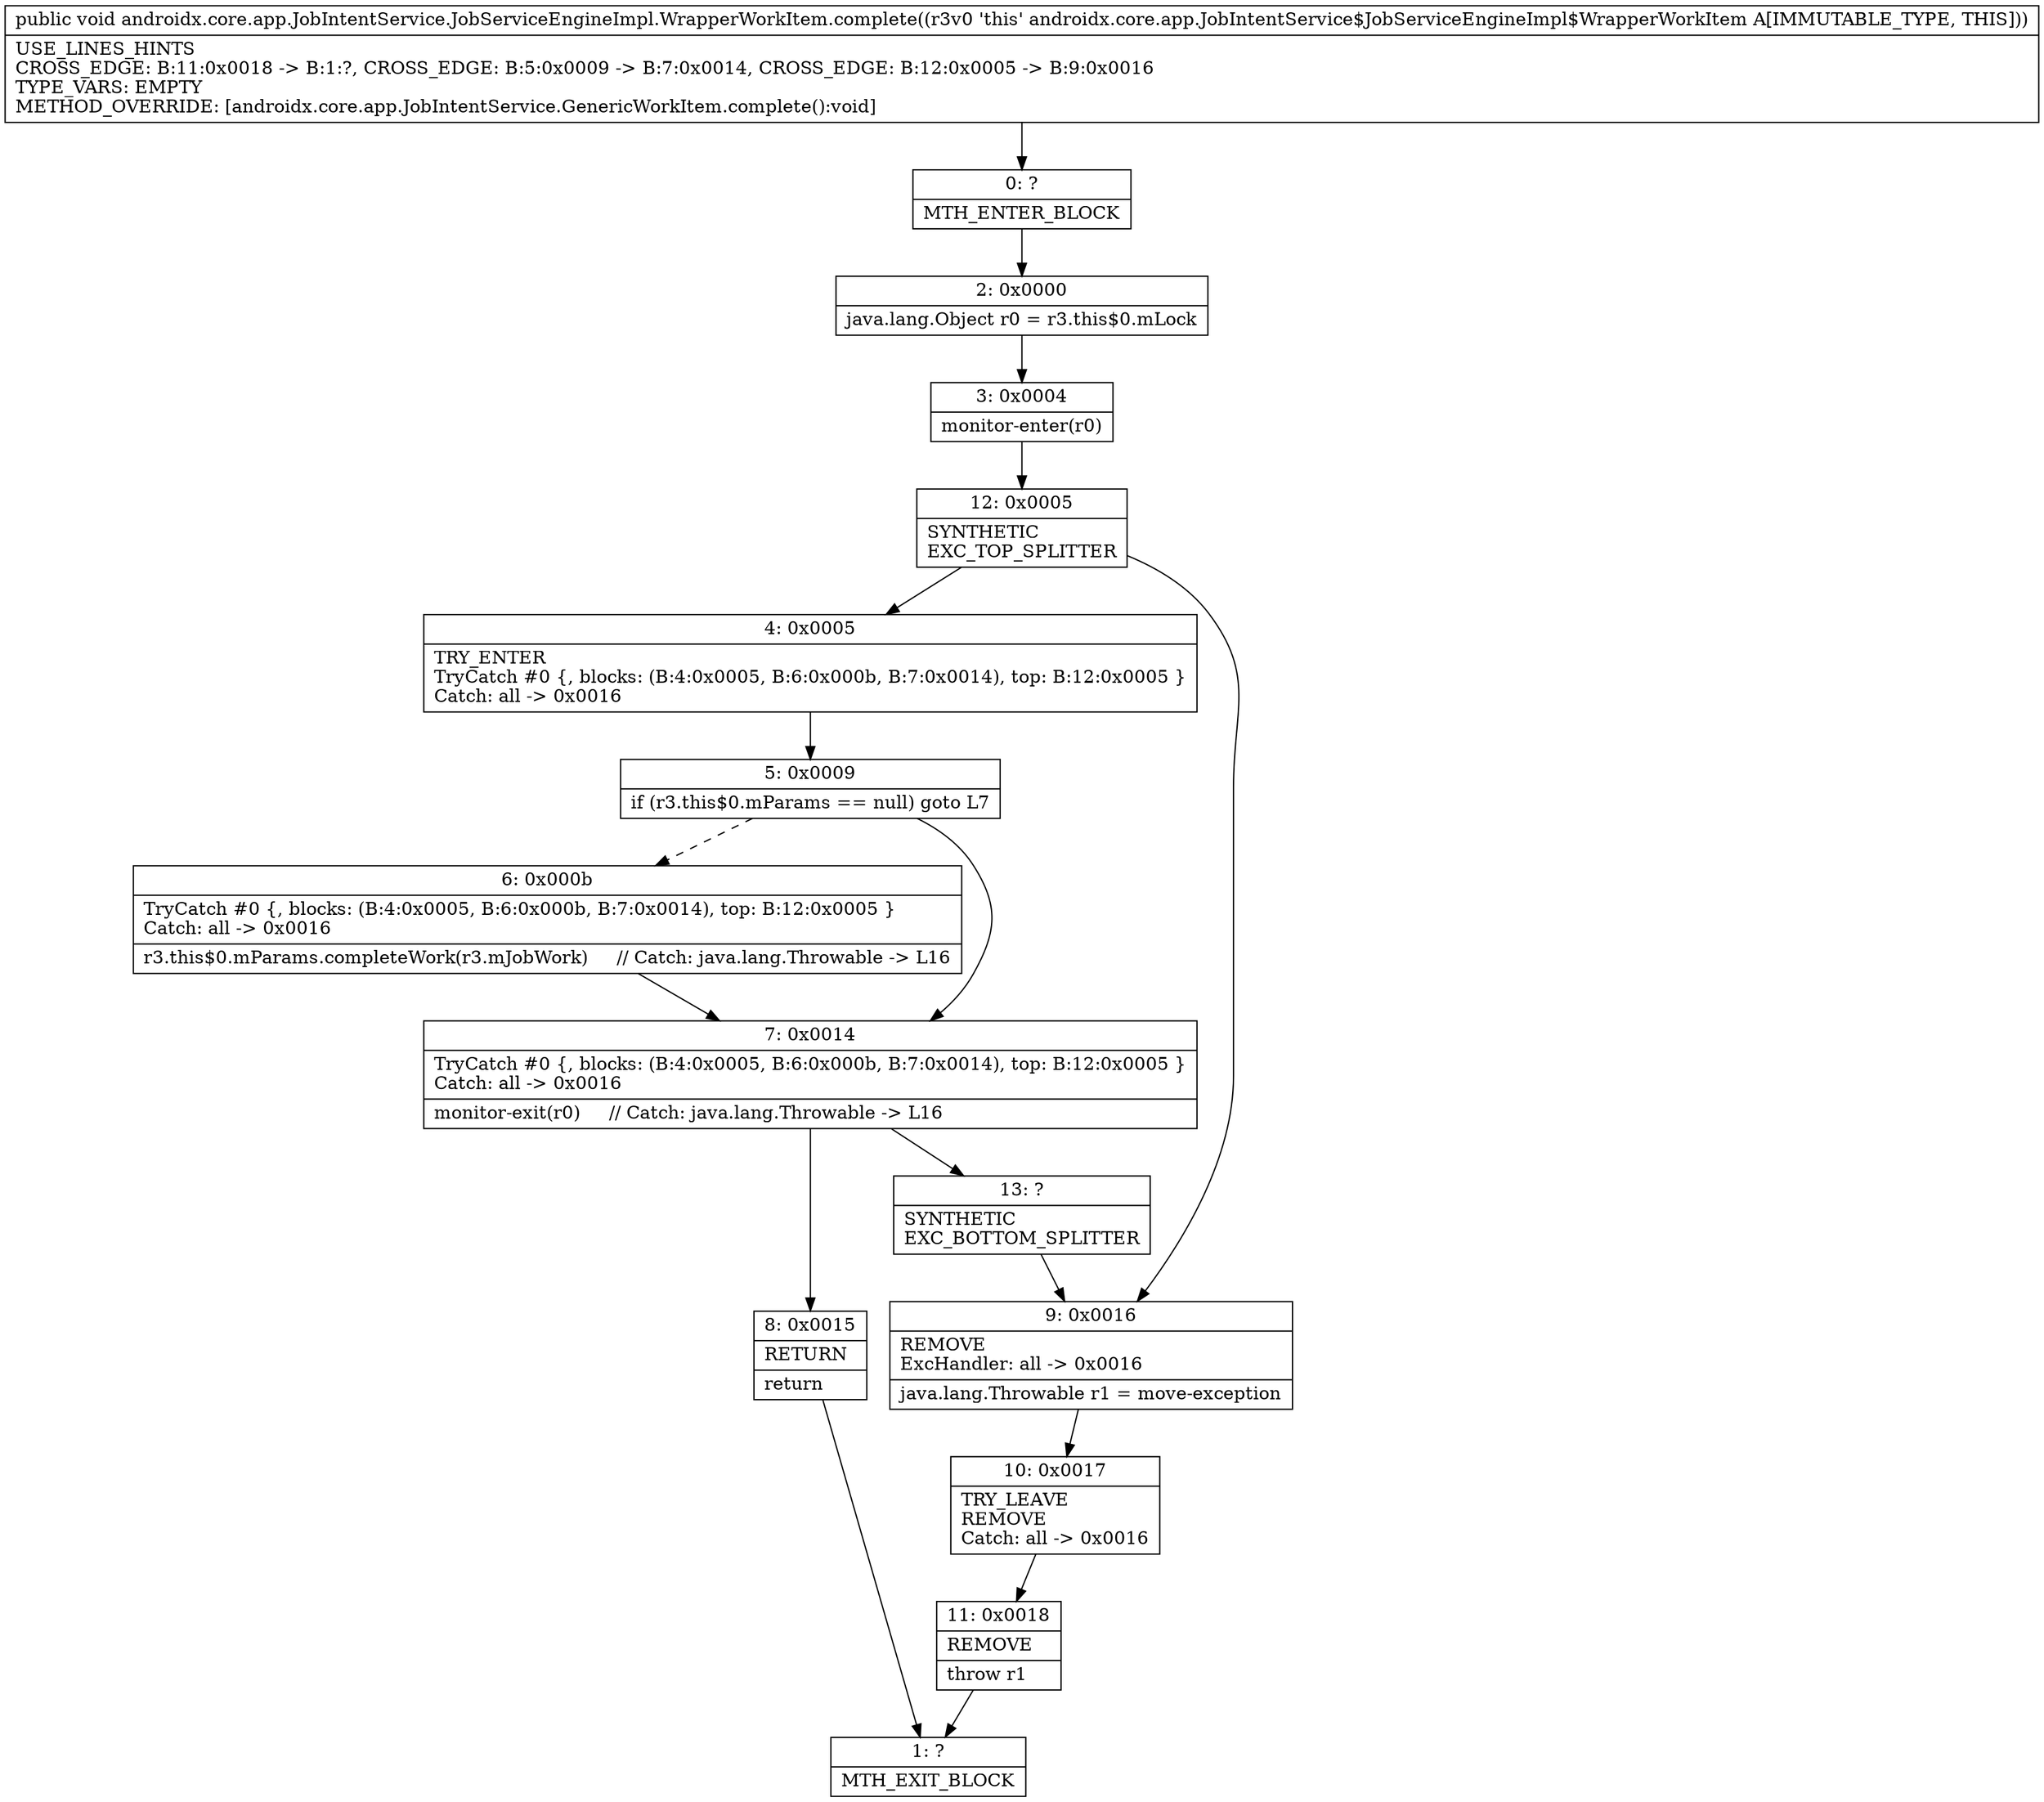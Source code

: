 digraph "CFG forandroidx.core.app.JobIntentService.JobServiceEngineImpl.WrapperWorkItem.complete()V" {
Node_0 [shape=record,label="{0\:\ ?|MTH_ENTER_BLOCK\l}"];
Node_2 [shape=record,label="{2\:\ 0x0000|java.lang.Object r0 = r3.this$0.mLock\l}"];
Node_3 [shape=record,label="{3\:\ 0x0004|monitor\-enter(r0)\l}"];
Node_12 [shape=record,label="{12\:\ 0x0005|SYNTHETIC\lEXC_TOP_SPLITTER\l}"];
Node_4 [shape=record,label="{4\:\ 0x0005|TRY_ENTER\lTryCatch #0 \{, blocks: (B:4:0x0005, B:6:0x000b, B:7:0x0014), top: B:12:0x0005 \}\lCatch: all \-\> 0x0016\l}"];
Node_5 [shape=record,label="{5\:\ 0x0009|if (r3.this$0.mParams == null) goto L7\l}"];
Node_6 [shape=record,label="{6\:\ 0x000b|TryCatch #0 \{, blocks: (B:4:0x0005, B:6:0x000b, B:7:0x0014), top: B:12:0x0005 \}\lCatch: all \-\> 0x0016\l|r3.this$0.mParams.completeWork(r3.mJobWork)     \/\/ Catch: java.lang.Throwable \-\> L16\l}"];
Node_7 [shape=record,label="{7\:\ 0x0014|TryCatch #0 \{, blocks: (B:4:0x0005, B:6:0x000b, B:7:0x0014), top: B:12:0x0005 \}\lCatch: all \-\> 0x0016\l|monitor\-exit(r0)     \/\/ Catch: java.lang.Throwable \-\> L16\l}"];
Node_8 [shape=record,label="{8\:\ 0x0015|RETURN\l|return\l}"];
Node_1 [shape=record,label="{1\:\ ?|MTH_EXIT_BLOCK\l}"];
Node_13 [shape=record,label="{13\:\ ?|SYNTHETIC\lEXC_BOTTOM_SPLITTER\l}"];
Node_9 [shape=record,label="{9\:\ 0x0016|REMOVE\lExcHandler: all \-\> 0x0016\l|java.lang.Throwable r1 = move\-exception\l}"];
Node_10 [shape=record,label="{10\:\ 0x0017|TRY_LEAVE\lREMOVE\lCatch: all \-\> 0x0016\l}"];
Node_11 [shape=record,label="{11\:\ 0x0018|REMOVE\l|throw r1\l}"];
MethodNode[shape=record,label="{public void androidx.core.app.JobIntentService.JobServiceEngineImpl.WrapperWorkItem.complete((r3v0 'this' androidx.core.app.JobIntentService$JobServiceEngineImpl$WrapperWorkItem A[IMMUTABLE_TYPE, THIS]))  | USE_LINES_HINTS\lCROSS_EDGE: B:11:0x0018 \-\> B:1:?, CROSS_EDGE: B:5:0x0009 \-\> B:7:0x0014, CROSS_EDGE: B:12:0x0005 \-\> B:9:0x0016\lTYPE_VARS: EMPTY\lMETHOD_OVERRIDE: [androidx.core.app.JobIntentService.GenericWorkItem.complete():void]\l}"];
MethodNode -> Node_0;Node_0 -> Node_2;
Node_2 -> Node_3;
Node_3 -> Node_12;
Node_12 -> Node_4;
Node_12 -> Node_9;
Node_4 -> Node_5;
Node_5 -> Node_6[style=dashed];
Node_5 -> Node_7;
Node_6 -> Node_7;
Node_7 -> Node_8;
Node_7 -> Node_13;
Node_8 -> Node_1;
Node_13 -> Node_9;
Node_9 -> Node_10;
Node_10 -> Node_11;
Node_11 -> Node_1;
}

